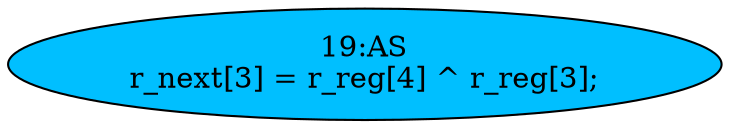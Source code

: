 strict digraph "" {
	node [label="\N"];
	"19:AS"	[ast="<pyverilog.vparser.ast.Assign object at 0x7f1b7fd5c410>",
		def_var="['r_next']",
		fillcolor=deepskyblue,
		label="19:AS
r_next[3] = r_reg[4] ^ r_reg[3];",
		statements="[]",
		style=filled,
		typ=Assign,
		use_var="['r_reg', 'r_reg']"];
}
